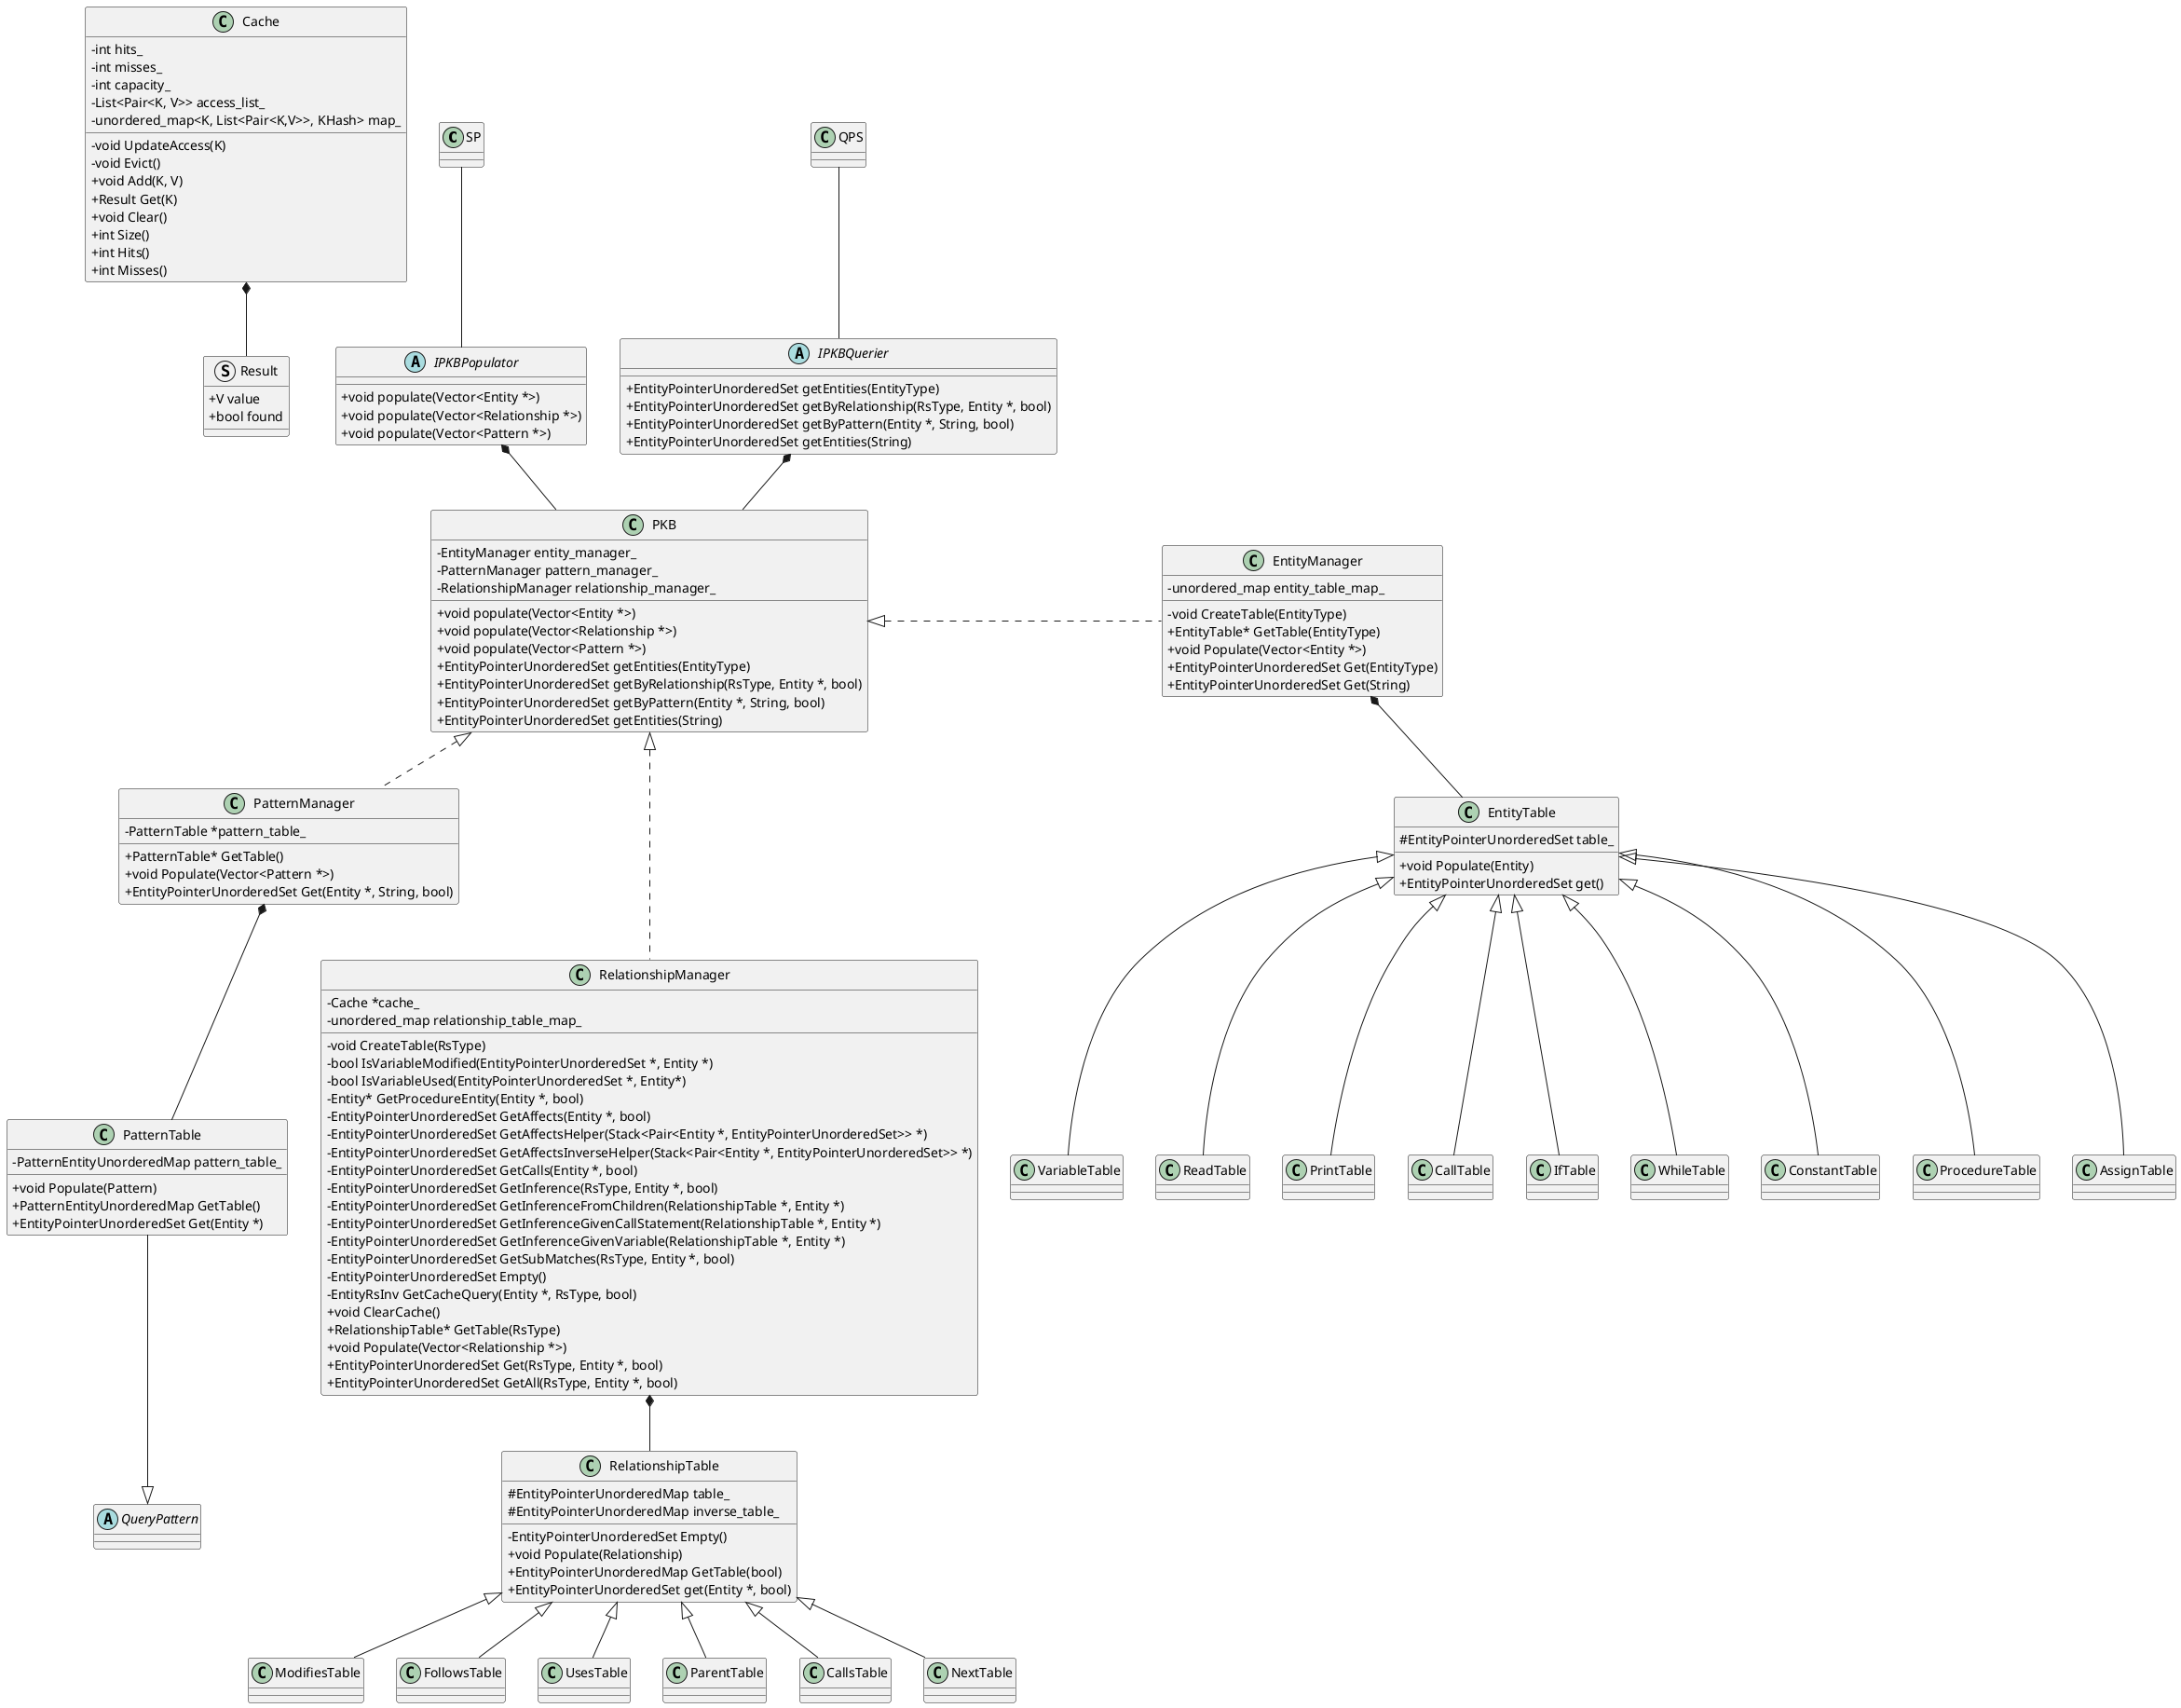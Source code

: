 @startuml
skinparam classAttributeIconSize 0

class SP
class QPS
class PKB

abstract class IPKBPopulator {
	+void populate(Vector<Entity *>)
    +void populate(Vector<Relationship *>)
    +void populate(Vector<Pattern *>)
}

abstract class IPKBQuerier {
	+EntityPointerUnorderedSet getEntities(EntityType)
	+EntityPointerUnorderedSet getByRelationship(RsType, Entity *, bool)
	+EntityPointerUnorderedSet getByPattern(Entity *, String, bool)
	+EntityPointerUnorderedSet getEntities(String)
}

class PKB {
    -EntityManager entity_manager_
    -PatternManager pattern_manager_
    -RelationshipManager relationship_manager_
	+void populate(Vector<Entity *>)
    +void populate(Vector<Relationship *>)
    +void populate(Vector<Pattern *>)
	+EntityPointerUnorderedSet getEntities(EntityType)
	+EntityPointerUnorderedSet getByRelationship(RsType, Entity *, bool)
	+EntityPointerUnorderedSet getByPattern(Entity *, String, bool)
	+EntityPointerUnorderedSet getEntities(String)
}

class EntityManager {
    -unordered_map entity_table_map_ 
    -void CreateTable(EntityType)
    +EntityTable* GetTable(EntityType) 
    +void Populate(Vector<Entity *>)
    +EntityPointerUnorderedSet Get(EntityType)
    +EntityPointerUnorderedSet Get(String)
}

class RelationshipManager {
    -Cache *cache_
    -unordered_map relationship_table_map_
    -void CreateTable(RsType)
    -bool IsVariableModified(EntityPointerUnorderedSet *, Entity *)
    -bool IsVariableUsed(EntityPointerUnorderedSet *, Entity*)
    -Entity* GetProcedureEntity(Entity *, bool)
    -EntityPointerUnorderedSet GetAffects(Entity *, bool)
    -EntityPointerUnorderedSet GetAffectsHelper(Stack<Pair<Entity *, EntityPointerUnorderedSet>> *)
    -EntityPointerUnorderedSet GetAffectsInverseHelper(Stack<Pair<Entity *, EntityPointerUnorderedSet>> *)
    -EntityPointerUnorderedSet GetCalls(Entity *, bool)
    -EntityPointerUnorderedSet GetInference(RsType, Entity *, bool)
    -EntityPointerUnorderedSet GetInferenceFromChildren(RelationshipTable *, Entity *)
    -EntityPointerUnorderedSet GetInferenceGivenCallStatement(RelationshipTable *, Entity *)
    -EntityPointerUnorderedSet GetInferenceGivenVariable(RelationshipTable *, Entity *)
    -EntityPointerUnorderedSet GetSubMatches(RsType, Entity *, bool) 
    -EntityPointerUnorderedSet Empty()
    -EntityRsInv GetCacheQuery(Entity *, RsType, bool)
    +void ClearCache()
    +RelationshipTable* GetTable(RsType)
    +void Populate(Vector<Relationship *>) 
    +EntityPointerUnorderedSet Get(RsType, Entity *, bool)
    +EntityPointerUnorderedSet GetAll(RsType, Entity *, bool)
}

class PatternManager {
    -PatternTable *pattern_table_
    +PatternTable* GetTable()
    +void Populate(Vector<Pattern *>)
    +EntityPointerUnorderedSet Get(Entity *, String, bool)
}

class RelationshipTable {
    #EntityPointerUnorderedMap table_
    #EntityPointerUnorderedMap inverse_table_
    -EntityPointerUnorderedSet Empty()
    +void Populate(Relationship)
    +EntityPointerUnorderedMap GetTable(bool)
    +EntityPointerUnorderedSet get(Entity *, bool) 
}

class EntityTable {
    #EntityPointerUnorderedSet table_
    +void Populate(Entity)
    +EntityPointerUnorderedSet get()
}

class PatternTable {
    -PatternEntityUnorderedMap pattern_table_
    +void Populate(Pattern)
    +PatternEntityUnorderedMap GetTable()
    +EntityPointerUnorderedSet Get(Entity *)
}

class Cache {
    -int hits_
    -int misses_
    -int capacity_
    -List<Pair<K, V>> access_list_
    -unordered_map<K, List<Pair<K,V>>, KHash> map_
    -void UpdateAccess(K)
    -void Evict()
    +void Add(K, V)
    +Result Get(K)
    +void Clear()
    +int Size()
    +int Hits()
    +int Misses()
}

struct Result {
    +V value
    +bool found
}

abstract class "QueryPattern"

class VariableTable {
}

class ReadTable {
}

class PrintTable {
}

class CallTable {
}

class IfTable {
}

class WhileTable {
}

class ConstantTable {
}

class ProcedureTable {
}

class AssignTable {
}

class ModifiesTable {
}

class FollowsTable {
}  

class UsesTable {
}

class ParentTable {
} 

class CallsTable {
} 

class NextTable {
} 

IPKBPopulator *-down- PKB
IPKBQuerier *-down- PKB
SP -down- IPKBPopulator
QPS -down- IPKBQuerier

PKB <|.down EntityManager
PKB <|.down.  PatternManager
PKB <|.down.. RelationshipManager

EntityTable -up-* EntityManager

VariableTable -up-|> EntityTable
ReadTable -up-|> EntityTable
PrintTable -up-|> EntityTable
CallTable -up-|> EntityTable
IfTable -up-|> EntityTable
WhileTable -up-|> EntityTable
ConstantTable -up-|> EntityTable
ProcedureTable -up-|> EntityTable
AssignTable -up-|> EntityTable

RelationshipTable -up-* RelationshipManager 

ModifiesTable -up-|> RelationshipTable
FollowsTable -up-|> RelationshipTable 
UsesTable -up-|> RelationshipTable
ParentTable -up-|> RelationshipTable 
CallsTable -up-|> RelationshipTable 
NextTable -up-|> RelationshipTable 

PatternTable -up-* PatternManager
PatternTable -down-|> QueryPattern

Result -up-* Cache

@enduml